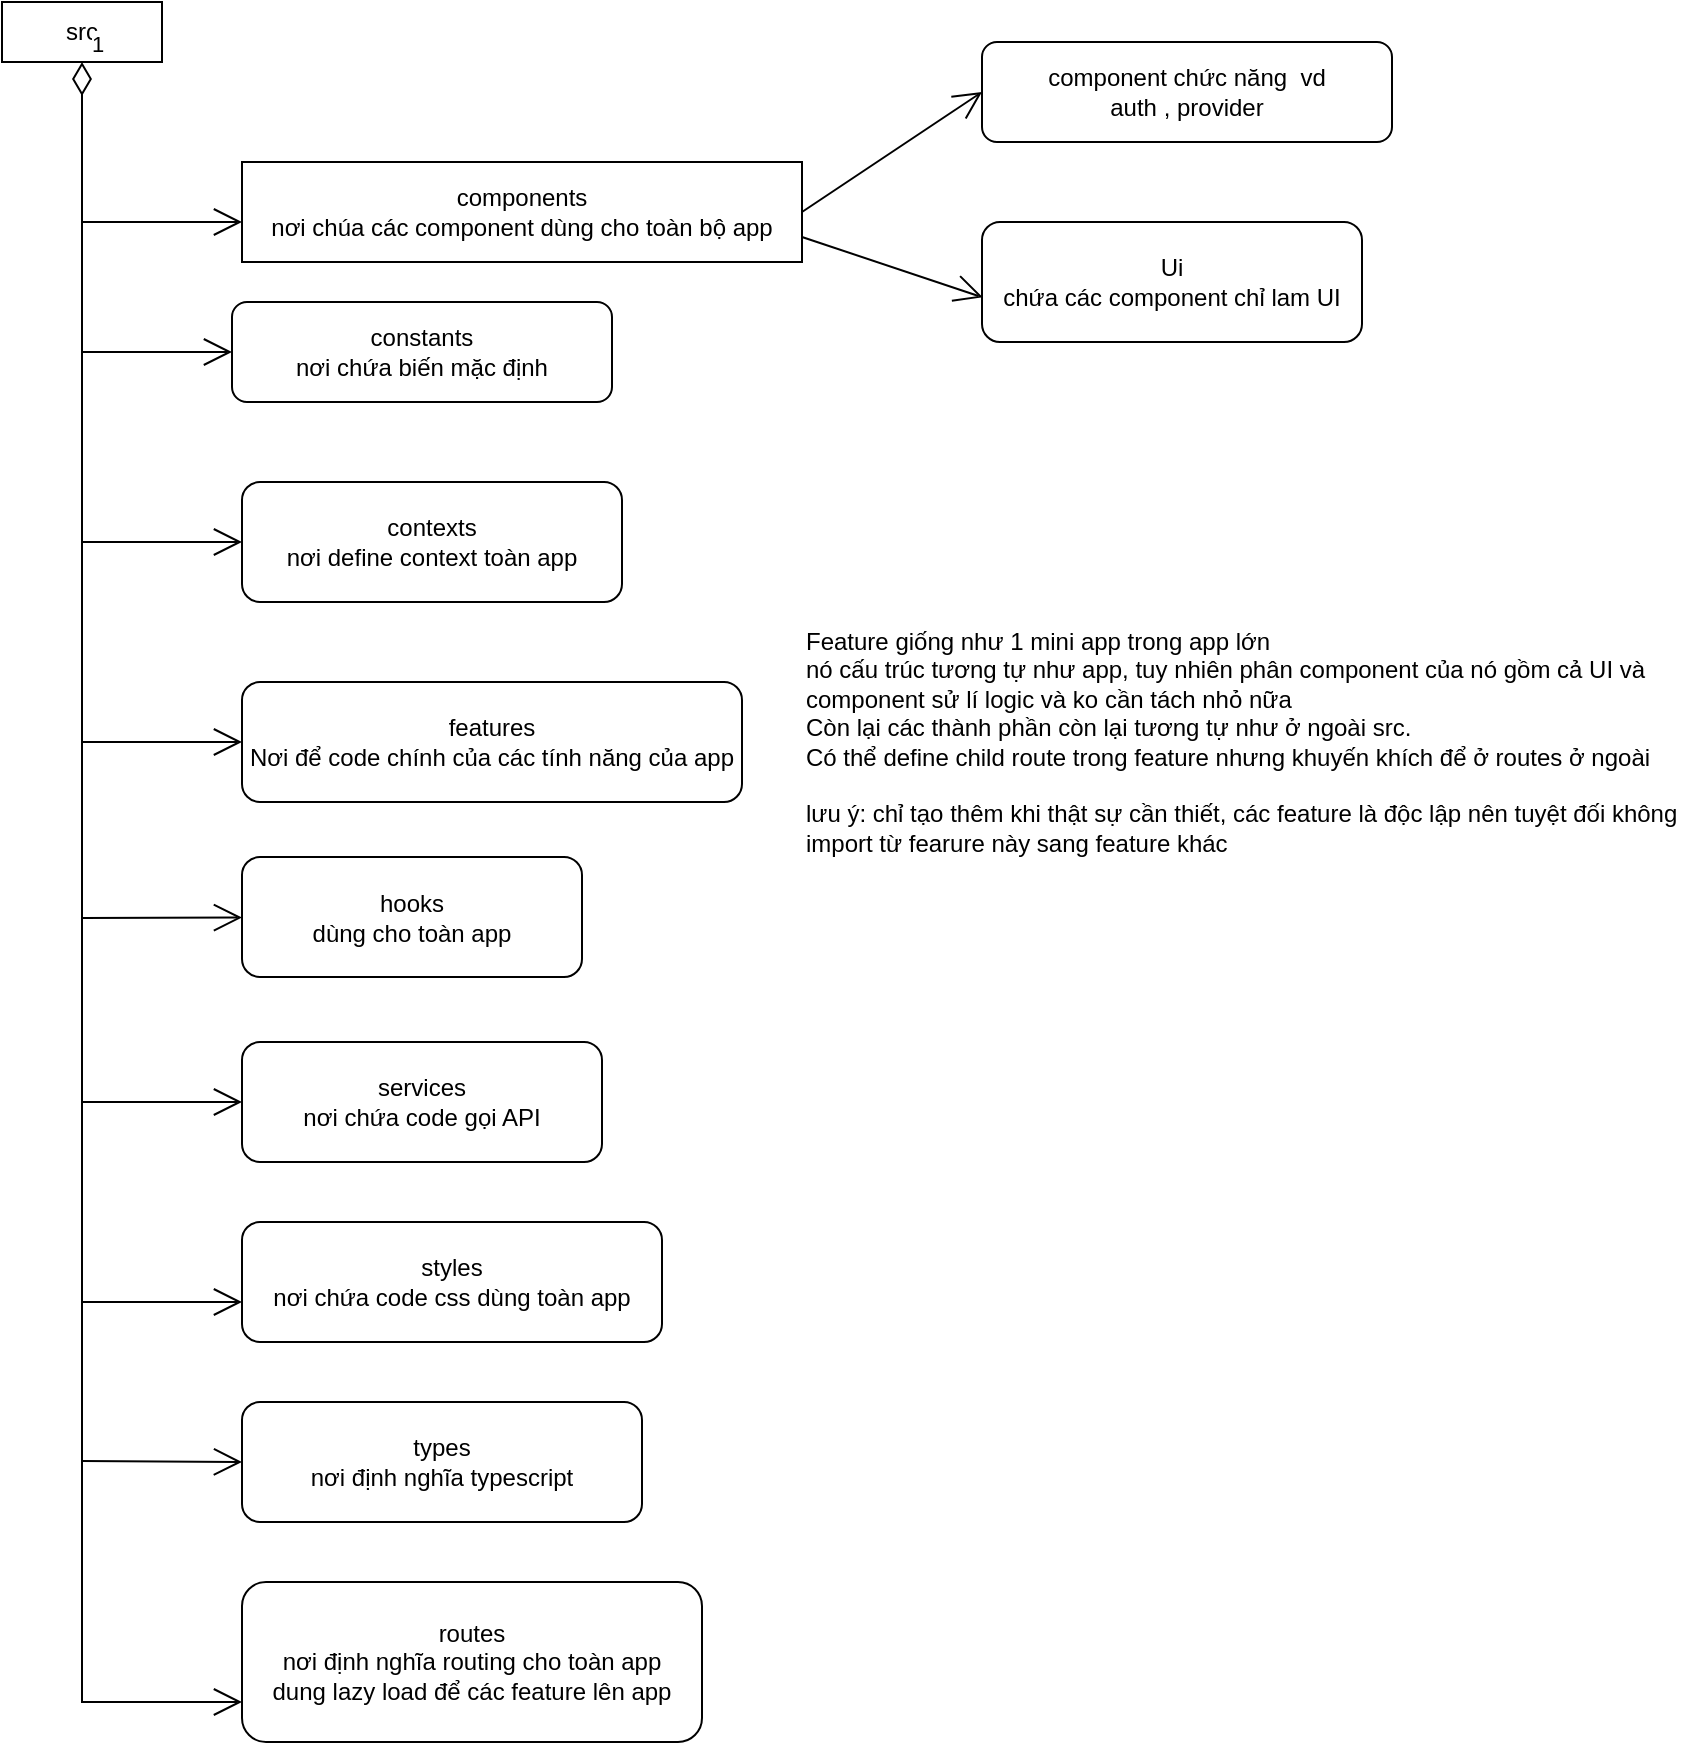 <mxfile version="24.0.8" type="github">
  <diagram name="Page-1" id="wrw0SfxO5_0Ca2JjUSIg">
    <mxGraphModel dx="1173" dy="738" grid="1" gridSize="10" guides="1" tooltips="1" connect="1" arrows="1" fold="1" page="1" pageScale="1" pageWidth="850" pageHeight="1100" math="0" shadow="0">
      <root>
        <mxCell id="0" />
        <mxCell id="1" parent="0" />
        <mxCell id="Rp1hxPwc3jwJhl6jkTWq-1" value="src" style="rounded=0;whiteSpace=wrap;html=1;" parent="1" vertex="1">
          <mxGeometry y="70" width="80" height="30" as="geometry" />
        </mxCell>
        <mxCell id="Rp1hxPwc3jwJhl6jkTWq-2" value="components&lt;div&gt;nơi chúa các component dùng cho toàn bộ app&lt;/div&gt;" style="rounded=0;whiteSpace=wrap;html=1;" parent="1" vertex="1">
          <mxGeometry x="120" y="150" width="280" height="50" as="geometry" />
        </mxCell>
        <mxCell id="Rp1hxPwc3jwJhl6jkTWq-4" value="component chức năng&amp;nbsp; vd&lt;div&gt;auth , provider&lt;/div&gt;" style="rounded=1;whiteSpace=wrap;html=1;" parent="1" vertex="1">
          <mxGeometry x="490" y="90" width="205" height="50" as="geometry" />
        </mxCell>
        <mxCell id="Rp1hxPwc3jwJhl6jkTWq-5" value="Ui&lt;div&gt;chứa các component chỉ lam UI&lt;/div&gt;" style="rounded=1;whiteSpace=wrap;html=1;" parent="1" vertex="1">
          <mxGeometry x="490" y="180" width="190" height="60" as="geometry" />
        </mxCell>
        <mxCell id="Rp1hxPwc3jwJhl6jkTWq-6" value="constants&lt;div&gt;nơi chứa biến mặc định&lt;/div&gt;" style="rounded=1;whiteSpace=wrap;html=1;" parent="1" vertex="1">
          <mxGeometry x="115" y="220" width="190" height="50" as="geometry" />
        </mxCell>
        <mxCell id="Rp1hxPwc3jwJhl6jkTWq-7" value="contexts&lt;div&gt;nơi define context toàn app&lt;/div&gt;" style="rounded=1;whiteSpace=wrap;html=1;" parent="1" vertex="1">
          <mxGeometry x="120" y="310" width="190" height="60" as="geometry" />
        </mxCell>
        <mxCell id="Rp1hxPwc3jwJhl6jkTWq-8" value="features&lt;div&gt;Nơi để code chính của các tính năng của app&lt;/div&gt;" style="rounded=1;whiteSpace=wrap;html=1;" parent="1" vertex="1">
          <mxGeometry x="120" y="410" width="250" height="60" as="geometry" />
        </mxCell>
        <mxCell id="Rp1hxPwc3jwJhl6jkTWq-9" value="Feature giống như 1 mini app trong app lớn&lt;div&gt;nó cấu trúc tương tự như app, tuy nhiên phân component của nó gồm cả UI và component sử lí logic và ko cần tách nhỏ nữa&lt;/div&gt;&lt;div&gt;Còn lại các thành phần còn lại tương tự như ở ngoài src.&lt;/div&gt;&lt;div&gt;Có thể define child route trong feature nhưng khuyến khích để ở routes ở ngoài&lt;/div&gt;&lt;div&gt;&lt;br&gt;lưu ý: chỉ tạo thêm khi thật sự cần thiết, các feature là độc lập nên tuyệt đối không import từ fearure này sang feature khác&amp;nbsp;&lt;/div&gt;" style="text;html=1;align=left;verticalAlign=middle;whiteSpace=wrap;rounded=0;" parent="1" vertex="1">
          <mxGeometry x="400" y="371.25" width="440" height="137.5" as="geometry" />
        </mxCell>
        <mxCell id="Rp1hxPwc3jwJhl6jkTWq-10" value="hooks&lt;div&gt;dùng cho toàn app&lt;/div&gt;" style="rounded=1;whiteSpace=wrap;html=1;" parent="1" vertex="1">
          <mxGeometry x="120" y="497.5" width="170" height="60" as="geometry" />
        </mxCell>
        <mxCell id="Rp1hxPwc3jwJhl6jkTWq-11" value="services&lt;div&gt;nơi chứa code gọi API&lt;/div&gt;" style="rounded=1;whiteSpace=wrap;html=1;" parent="1" vertex="1">
          <mxGeometry x="120" y="590" width="180" height="60" as="geometry" />
        </mxCell>
        <mxCell id="Rp1hxPwc3jwJhl6jkTWq-12" value="styles&lt;div&gt;nơi chứa code css dùng toàn app&lt;/div&gt;" style="rounded=1;whiteSpace=wrap;html=1;" parent="1" vertex="1">
          <mxGeometry x="120" y="680" width="210" height="60" as="geometry" />
        </mxCell>
        <mxCell id="Rp1hxPwc3jwJhl6jkTWq-13" value="types&lt;div&gt;nơi định nghĩa typescript&lt;/div&gt;" style="rounded=1;whiteSpace=wrap;html=1;" parent="1" vertex="1">
          <mxGeometry x="120" y="770" width="200" height="60" as="geometry" />
        </mxCell>
        <mxCell id="Rp1hxPwc3jwJhl6jkTWq-14" value="routes&lt;div&gt;nơi định nghĩa routing cho toàn app&lt;br&gt;dung lazy load để các feature lên app&lt;/div&gt;" style="rounded=1;whiteSpace=wrap;html=1;" parent="1" vertex="1">
          <mxGeometry x="120" y="860" width="230" height="80" as="geometry" />
        </mxCell>
        <mxCell id="Rp1hxPwc3jwJhl6jkTWq-20" value="1" style="endArrow=open;html=1;endSize=12;startArrow=diamondThin;startSize=14;startFill=0;edgeStyle=orthogonalEdgeStyle;align=left;verticalAlign=bottom;rounded=0;exitX=0.5;exitY=1;exitDx=0;exitDy=0;entryX=0;entryY=0.75;entryDx=0;entryDy=0;" parent="1" source="Rp1hxPwc3jwJhl6jkTWq-1" target="Rp1hxPwc3jwJhl6jkTWq-14" edge="1">
          <mxGeometry x="-1" y="3" relative="1" as="geometry">
            <mxPoint x="340" y="380" as="sourcePoint" />
            <mxPoint x="80" y="910" as="targetPoint" />
            <Array as="points">
              <mxPoint x="40" y="920" />
            </Array>
          </mxGeometry>
        </mxCell>
        <mxCell id="Rp1hxPwc3jwJhl6jkTWq-26" value="" style="endArrow=open;endFill=1;endSize=12;html=1;rounded=0;entryX=0;entryY=0.5;entryDx=0;entryDy=0;" parent="1" target="Rp1hxPwc3jwJhl6jkTWq-6" edge="1">
          <mxGeometry width="160" relative="1" as="geometry">
            <mxPoint x="40" y="245" as="sourcePoint" />
            <mxPoint x="500" y="380" as="targetPoint" />
          </mxGeometry>
        </mxCell>
        <mxCell id="Rp1hxPwc3jwJhl6jkTWq-27" value="" style="endArrow=open;endFill=1;endSize=12;html=1;rounded=0;" parent="1" edge="1">
          <mxGeometry width="160" relative="1" as="geometry">
            <mxPoint x="40" y="180" as="sourcePoint" />
            <mxPoint x="120" y="180" as="targetPoint" />
          </mxGeometry>
        </mxCell>
        <mxCell id="Rp1hxPwc3jwJhl6jkTWq-28" value="" style="endArrow=open;endFill=1;endSize=12;html=1;rounded=0;" parent="1" target="Rp1hxPwc3jwJhl6jkTWq-7" edge="1">
          <mxGeometry width="160" relative="1" as="geometry">
            <mxPoint x="40" y="340" as="sourcePoint" />
            <mxPoint x="500" y="380" as="targetPoint" />
          </mxGeometry>
        </mxCell>
        <mxCell id="Rp1hxPwc3jwJhl6jkTWq-29" value="" style="endArrow=open;endFill=1;endSize=12;html=1;rounded=0;" parent="1" target="Rp1hxPwc3jwJhl6jkTWq-8" edge="1">
          <mxGeometry width="160" relative="1" as="geometry">
            <mxPoint x="40" y="440" as="sourcePoint" />
            <mxPoint x="500" y="380" as="targetPoint" />
          </mxGeometry>
        </mxCell>
        <mxCell id="Rp1hxPwc3jwJhl6jkTWq-30" value="" style="endArrow=open;endFill=1;endSize=12;html=1;rounded=0;" parent="1" target="Rp1hxPwc3jwJhl6jkTWq-10" edge="1">
          <mxGeometry width="160" relative="1" as="geometry">
            <mxPoint x="40" y="528" as="sourcePoint" />
            <mxPoint x="500" y="380" as="targetPoint" />
          </mxGeometry>
        </mxCell>
        <mxCell id="Rp1hxPwc3jwJhl6jkTWq-31" value="" style="endArrow=open;endFill=1;endSize=12;html=1;rounded=0;" parent="1" target="Rp1hxPwc3jwJhl6jkTWq-11" edge="1">
          <mxGeometry width="160" relative="1" as="geometry">
            <mxPoint x="40" y="620" as="sourcePoint" />
            <mxPoint x="500" y="380" as="targetPoint" />
          </mxGeometry>
        </mxCell>
        <mxCell id="Rp1hxPwc3jwJhl6jkTWq-32" value="" style="endArrow=open;endFill=1;endSize=12;html=1;rounded=0;exitX=1;exitY=0.5;exitDx=0;exitDy=0;entryX=0;entryY=0.5;entryDx=0;entryDy=0;" parent="1" source="Rp1hxPwc3jwJhl6jkTWq-2" target="Rp1hxPwc3jwJhl6jkTWq-4" edge="1">
          <mxGeometry width="160" relative="1" as="geometry">
            <mxPoint x="340" y="380" as="sourcePoint" />
            <mxPoint x="500" y="380" as="targetPoint" />
          </mxGeometry>
        </mxCell>
        <mxCell id="Rp1hxPwc3jwJhl6jkTWq-33" value="" style="endArrow=open;endFill=1;endSize=12;html=1;rounded=0;exitX=1;exitY=0.75;exitDx=0;exitDy=0;entryX=0.002;entryY=0.628;entryDx=0;entryDy=0;entryPerimeter=0;" parent="1" source="Rp1hxPwc3jwJhl6jkTWq-2" target="Rp1hxPwc3jwJhl6jkTWq-5" edge="1">
          <mxGeometry width="160" relative="1" as="geometry">
            <mxPoint x="340" y="380" as="sourcePoint" />
            <mxPoint x="500" y="380" as="targetPoint" />
          </mxGeometry>
        </mxCell>
        <mxCell id="J_ycGdUMu7clSVDDcu-x-1" value="" style="endArrow=open;endFill=1;endSize=12;html=1;rounded=0;" edge="1" parent="1">
          <mxGeometry width="160" relative="1" as="geometry">
            <mxPoint x="40" y="720" as="sourcePoint" />
            <mxPoint x="120" y="720" as="targetPoint" />
          </mxGeometry>
        </mxCell>
        <mxCell id="J_ycGdUMu7clSVDDcu-x-2" value="" style="endArrow=open;endFill=1;endSize=12;html=1;rounded=0;entryX=0;entryY=0.5;entryDx=0;entryDy=0;" edge="1" parent="1" target="Rp1hxPwc3jwJhl6jkTWq-13">
          <mxGeometry width="160" relative="1" as="geometry">
            <mxPoint x="40" y="799.5" as="sourcePoint" />
            <mxPoint x="200" y="799.5" as="targetPoint" />
          </mxGeometry>
        </mxCell>
      </root>
    </mxGraphModel>
  </diagram>
</mxfile>
